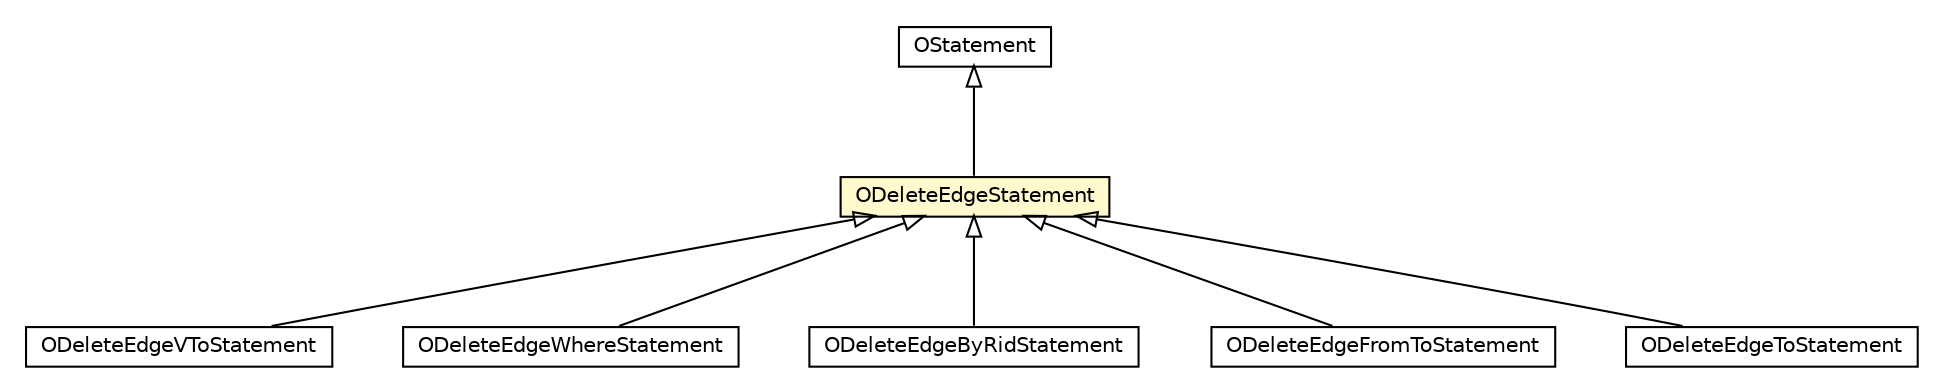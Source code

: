 #!/usr/local/bin/dot
#
# Class diagram 
# Generated by UMLGraph version R5_6-24-gf6e263 (http://www.umlgraph.org/)
#

digraph G {
	edge [fontname="Helvetica",fontsize=10,labelfontname="Helvetica",labelfontsize=10];
	node [fontname="Helvetica",fontsize=10,shape=plaintext];
	nodesep=0.25;
	ranksep=0.5;
	// com.orientechnologies.orient.core.sql.parser.ODeleteEdgeVToStatement
	c2862980 [label=<<table title="com.orientechnologies.orient.core.sql.parser.ODeleteEdgeVToStatement" border="0" cellborder="1" cellspacing="0" cellpadding="2" port="p" href="./ODeleteEdgeVToStatement.html">
		<tr><td><table border="0" cellspacing="0" cellpadding="1">
<tr><td align="center" balign="center"> ODeleteEdgeVToStatement </td></tr>
		</table></td></tr>
		</table>>, URL="./ODeleteEdgeVToStatement.html", fontname="Helvetica", fontcolor="black", fontsize=10.0];
	// com.orientechnologies.orient.core.sql.parser.ODeleteEdgeWhereStatement
	c2862991 [label=<<table title="com.orientechnologies.orient.core.sql.parser.ODeleteEdgeWhereStatement" border="0" cellborder="1" cellspacing="0" cellpadding="2" port="p" href="./ODeleteEdgeWhereStatement.html">
		<tr><td><table border="0" cellspacing="0" cellpadding="1">
<tr><td align="center" balign="center"> ODeleteEdgeWhereStatement </td></tr>
		</table></td></tr>
		</table>>, URL="./ODeleteEdgeWhereStatement.html", fontname="Helvetica", fontcolor="black", fontsize=10.0];
	// com.orientechnologies.orient.core.sql.parser.ODeleteEdgeStatement
	c2863029 [label=<<table title="com.orientechnologies.orient.core.sql.parser.ODeleteEdgeStatement" border="0" cellborder="1" cellspacing="0" cellpadding="2" port="p" bgcolor="lemonChiffon" href="./ODeleteEdgeStatement.html">
		<tr><td><table border="0" cellspacing="0" cellpadding="1">
<tr><td align="center" balign="center"> ODeleteEdgeStatement </td></tr>
		</table></td></tr>
		</table>>, URL="./ODeleteEdgeStatement.html", fontname="Helvetica", fontcolor="black", fontsize=10.0];
	// com.orientechnologies.orient.core.sql.parser.OStatement
	c2863037 [label=<<table title="com.orientechnologies.orient.core.sql.parser.OStatement" border="0" cellborder="1" cellspacing="0" cellpadding="2" port="p" href="./OStatement.html">
		<tr><td><table border="0" cellspacing="0" cellpadding="1">
<tr><td align="center" balign="center"> OStatement </td></tr>
		</table></td></tr>
		</table>>, URL="./OStatement.html", fontname="Helvetica", fontcolor="black", fontsize=10.0];
	// com.orientechnologies.orient.core.sql.parser.ODeleteEdgeByRidStatement
	c2863107 [label=<<table title="com.orientechnologies.orient.core.sql.parser.ODeleteEdgeByRidStatement" border="0" cellborder="1" cellspacing="0" cellpadding="2" port="p" href="./ODeleteEdgeByRidStatement.html">
		<tr><td><table border="0" cellspacing="0" cellpadding="1">
<tr><td align="center" balign="center"> ODeleteEdgeByRidStatement </td></tr>
		</table></td></tr>
		</table>>, URL="./ODeleteEdgeByRidStatement.html", fontname="Helvetica", fontcolor="black", fontsize=10.0];
	// com.orientechnologies.orient.core.sql.parser.ODeleteEdgeFromToStatement
	c2863134 [label=<<table title="com.orientechnologies.orient.core.sql.parser.ODeleteEdgeFromToStatement" border="0" cellborder="1" cellspacing="0" cellpadding="2" port="p" href="./ODeleteEdgeFromToStatement.html">
		<tr><td><table border="0" cellspacing="0" cellpadding="1">
<tr><td align="center" balign="center"> ODeleteEdgeFromToStatement </td></tr>
		</table></td></tr>
		</table>>, URL="./ODeleteEdgeFromToStatement.html", fontname="Helvetica", fontcolor="black", fontsize=10.0];
	// com.orientechnologies.orient.core.sql.parser.ODeleteEdgeToStatement
	c2863185 [label=<<table title="com.orientechnologies.orient.core.sql.parser.ODeleteEdgeToStatement" border="0" cellborder="1" cellspacing="0" cellpadding="2" port="p" href="./ODeleteEdgeToStatement.html">
		<tr><td><table border="0" cellspacing="0" cellpadding="1">
<tr><td align="center" balign="center"> ODeleteEdgeToStatement </td></tr>
		</table></td></tr>
		</table>>, URL="./ODeleteEdgeToStatement.html", fontname="Helvetica", fontcolor="black", fontsize=10.0];
	//com.orientechnologies.orient.core.sql.parser.ODeleteEdgeVToStatement extends com.orientechnologies.orient.core.sql.parser.ODeleteEdgeStatement
	c2863029:p -> c2862980:p [dir=back,arrowtail=empty];
	//com.orientechnologies.orient.core.sql.parser.ODeleteEdgeWhereStatement extends com.orientechnologies.orient.core.sql.parser.ODeleteEdgeStatement
	c2863029:p -> c2862991:p [dir=back,arrowtail=empty];
	//com.orientechnologies.orient.core.sql.parser.ODeleteEdgeStatement extends com.orientechnologies.orient.core.sql.parser.OStatement
	c2863037:p -> c2863029:p [dir=back,arrowtail=empty];
	//com.orientechnologies.orient.core.sql.parser.ODeleteEdgeByRidStatement extends com.orientechnologies.orient.core.sql.parser.ODeleteEdgeStatement
	c2863029:p -> c2863107:p [dir=back,arrowtail=empty];
	//com.orientechnologies.orient.core.sql.parser.ODeleteEdgeFromToStatement extends com.orientechnologies.orient.core.sql.parser.ODeleteEdgeStatement
	c2863029:p -> c2863134:p [dir=back,arrowtail=empty];
	//com.orientechnologies.orient.core.sql.parser.ODeleteEdgeToStatement extends com.orientechnologies.orient.core.sql.parser.ODeleteEdgeStatement
	c2863029:p -> c2863185:p [dir=back,arrowtail=empty];
}

